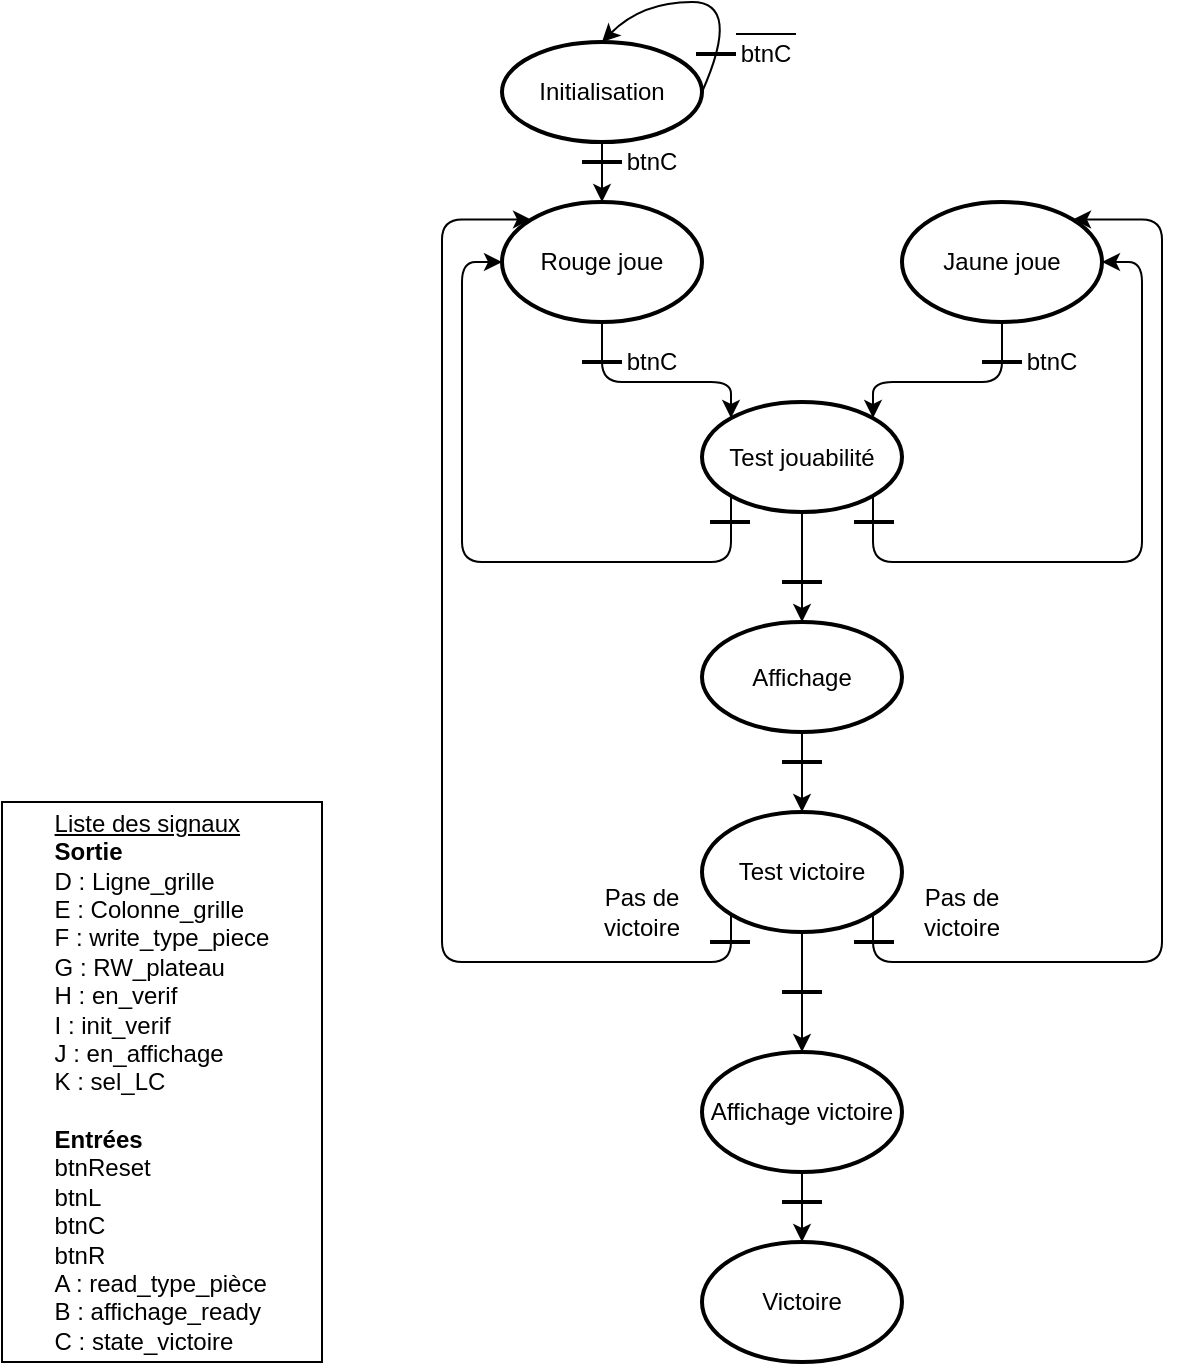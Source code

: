 <mxfile pages="2">
    <diagram id="bEFQcb182ed3f7Ahv94X" name="Old-version">
        <mxGraphModel dx="556" dy="261" grid="1" gridSize="10" guides="1" tooltips="1" connect="1" arrows="1" fold="1" page="1" pageScale="1" pageWidth="827" pageHeight="1169" math="0" shadow="0">
            <root>
                <mxCell id="0"/>
                <mxCell id="1" parent="0"/>
                <mxCell id="3" value="Initialisation" style="strokeWidth=2;html=1;shape=mxgraph.flowchart.start_2;whiteSpace=wrap;" parent="1" vertex="1">
                    <mxGeometry x="310" y="200" width="100" height="50" as="geometry"/>
                </mxCell>
                <mxCell id="4" value="Rouge joue" style="strokeWidth=2;html=1;shape=mxgraph.flowchart.start_2;whiteSpace=wrap;" parent="1" vertex="1">
                    <mxGeometry x="310" y="280" width="100" height="60" as="geometry"/>
                </mxCell>
                <mxCell id="5" value="" style="curved=1;endArrow=classic;html=1;exitX=1;exitY=0.5;exitDx=0;exitDy=0;exitPerimeter=0;entryX=0.5;entryY=0;entryDx=0;entryDy=0;entryPerimeter=0;" parent="1" source="3" target="3" edge="1">
                    <mxGeometry width="50" height="50" relative="1" as="geometry">
                        <mxPoint x="450" y="290" as="sourcePoint"/>
                        <mxPoint x="500" y="240" as="targetPoint"/>
                        <Array as="points">
                            <mxPoint x="430" y="180"/>
                            <mxPoint x="380" y="180"/>
                        </Array>
                    </mxGeometry>
                </mxCell>
                <mxCell id="QCsVu8LkWjsdcoAXNAV4-6" value="Test victoire" style="strokeWidth=2;html=1;shape=mxgraph.flowchart.start_2;whiteSpace=wrap;" parent="1" vertex="1">
                    <mxGeometry x="410" y="585" width="100" height="60" as="geometry"/>
                </mxCell>
                <mxCell id="QCsVu8LkWjsdcoAXNAV4-7" value="Jaune joue" style="strokeWidth=2;html=1;shape=mxgraph.flowchart.start_2;whiteSpace=wrap;" parent="1" vertex="1">
                    <mxGeometry x="510" y="280" width="100" height="60" as="geometry"/>
                </mxCell>
                <mxCell id="QCsVu8LkWjsdcoAXNAV4-10" value="" style="edgeStyle=segmentEdgeStyle;endArrow=classic;html=1;entryX=0.145;entryY=0.145;entryDx=0;entryDy=0;entryPerimeter=0;exitX=0.145;exitY=0.855;exitDx=0;exitDy=0;exitPerimeter=0;" parent="1" source="QCsVu8LkWjsdcoAXNAV4-6" target="4" edge="1">
                    <mxGeometry width="50" height="50" relative="1" as="geometry">
                        <mxPoint x="310" y="590" as="sourcePoint"/>
                        <mxPoint x="440" y="390" as="targetPoint"/>
                        <Array as="points">
                            <mxPoint x="425" y="660"/>
                            <mxPoint x="280" y="660"/>
                            <mxPoint x="280" y="289"/>
                        </Array>
                    </mxGeometry>
                </mxCell>
                <mxCell id="QCsVu8LkWjsdcoAXNAV4-11" value="" style="edgeStyle=segmentEdgeStyle;endArrow=classic;html=1;entryX=0.855;entryY=0.145;entryDx=0;entryDy=0;entryPerimeter=0;exitX=0.855;exitY=0.855;exitDx=0;exitDy=0;exitPerimeter=0;" parent="1" source="QCsVu8LkWjsdcoAXNAV4-6" target="QCsVu8LkWjsdcoAXNAV4-7" edge="1">
                    <mxGeometry width="50" height="50" relative="1" as="geometry">
                        <mxPoint x="580" y="590" as="sourcePoint"/>
                        <mxPoint x="320" y="340" as="targetPoint"/>
                        <Array as="points">
                            <mxPoint x="495" y="660"/>
                            <mxPoint x="640" y="660"/>
                            <mxPoint x="640" y="289"/>
                        </Array>
                    </mxGeometry>
                </mxCell>
                <mxCell id="QCsVu8LkWjsdcoAXNAV4-12" value="" style="edgeStyle=segmentEdgeStyle;endArrow=classic;html=1;exitX=0.5;exitY=1;exitDx=0;exitDy=0;exitPerimeter=0;entryX=0.5;entryY=0;entryDx=0;entryDy=0;entryPerimeter=0;" parent="1" source="QCsVu8LkWjsdcoAXNAV4-6" target="QCsVu8LkWjsdcoAXNAV4-13" edge="1">
                    <mxGeometry width="50" height="50" relative="1" as="geometry">
                        <mxPoint x="390" y="585" as="sourcePoint"/>
                        <mxPoint x="440" y="535" as="targetPoint"/>
                    </mxGeometry>
                </mxCell>
                <mxCell id="QCsVu8LkWjsdcoAXNAV4-36" value="" style="edgeStyle=orthogonalEdgeStyle;rounded=0;orthogonalLoop=1;jettySize=auto;html=1;" parent="1" source="QCsVu8LkWjsdcoAXNAV4-13" target="QCsVu8LkWjsdcoAXNAV4-35" edge="1">
                    <mxGeometry relative="1" as="geometry"/>
                </mxCell>
                <mxCell id="QCsVu8LkWjsdcoAXNAV4-13" value="Affichage victoire" style="strokeWidth=2;html=1;shape=mxgraph.flowchart.start_2;whiteSpace=wrap;" parent="1" vertex="1">
                    <mxGeometry x="410" y="705" width="100" height="60" as="geometry"/>
                </mxCell>
                <mxCell id="QCsVu8LkWjsdcoAXNAV4-16" value="" style="line;strokeWidth=2;html=1;" parent="1" vertex="1">
                    <mxGeometry x="407" y="201" width="20" height="10" as="geometry"/>
                </mxCell>
                <mxCell id="QCsVu8LkWjsdcoAXNAV4-17" value="btnC" style="text;html=1;strokeColor=none;fillColor=none;align=center;verticalAlign=middle;whiteSpace=wrap;rounded=0;" parent="1" vertex="1">
                    <mxGeometry x="427" y="196" width="30" height="20" as="geometry"/>
                </mxCell>
                <mxCell id="QCsVu8LkWjsdcoAXNAV4-18" value="" style="endArrow=none;html=1;" parent="1" edge="1">
                    <mxGeometry width="50" height="50" relative="1" as="geometry">
                        <mxPoint x="427" y="196" as="sourcePoint"/>
                        <mxPoint x="457" y="196" as="targetPoint"/>
                    </mxGeometry>
                </mxCell>
                <mxCell id="QCsVu8LkWjsdcoAXNAV4-19" value="" style="line;strokeWidth=2;html=1;" parent="1" vertex="1">
                    <mxGeometry x="350" y="255" width="20" height="10" as="geometry"/>
                </mxCell>
                <mxCell id="QCsVu8LkWjsdcoAXNAV4-20" value="btnC" style="text;html=1;strokeColor=none;fillColor=none;align=center;verticalAlign=middle;whiteSpace=wrap;rounded=0;" parent="1" vertex="1">
                    <mxGeometry x="370" y="250" width="30" height="20" as="geometry"/>
                </mxCell>
                <mxCell id="QCsVu8LkWjsdcoAXNAV4-22" value="" style="line;strokeWidth=2;html=1;" parent="1" vertex="1">
                    <mxGeometry x="350" y="355" width="20" height="10" as="geometry"/>
                </mxCell>
                <mxCell id="QCsVu8LkWjsdcoAXNAV4-23" value="btnC" style="text;html=1;strokeColor=none;fillColor=none;align=center;verticalAlign=middle;whiteSpace=wrap;rounded=0;" parent="1" vertex="1">
                    <mxGeometry x="370" y="350" width="30" height="20" as="geometry"/>
                </mxCell>
                <mxCell id="QCsVu8LkWjsdcoAXNAV4-24" value="" style="line;strokeWidth=2;html=1;" parent="1" vertex="1">
                    <mxGeometry x="550" y="355" width="20" height="10" as="geometry"/>
                </mxCell>
                <mxCell id="QCsVu8LkWjsdcoAXNAV4-25" value="btnC" style="text;html=1;strokeColor=none;fillColor=none;align=center;verticalAlign=middle;whiteSpace=wrap;rounded=0;" parent="1" vertex="1">
                    <mxGeometry x="570" y="350" width="30" height="20" as="geometry"/>
                </mxCell>
                <mxCell id="QCsVu8LkWjsdcoAXNAV4-33" value="" style="edgeStyle=orthogonalEdgeStyle;rounded=0;orthogonalLoop=1;jettySize=auto;html=1;" parent="1" source="QCsVu8LkWjsdcoAXNAV4-26" target="QCsVu8LkWjsdcoAXNAV4-32" edge="1">
                    <mxGeometry relative="1" as="geometry"/>
                </mxCell>
                <mxCell id="QCsVu8LkWjsdcoAXNAV4-26" value="Test jouabilité" style="strokeWidth=2;html=1;shape=mxgraph.flowchart.start_2;whiteSpace=wrap;" parent="1" vertex="1">
                    <mxGeometry x="410" y="380" width="100" height="55" as="geometry"/>
                </mxCell>
                <mxCell id="QCsVu8LkWjsdcoAXNAV4-27" value="" style="edgeStyle=segmentEdgeStyle;endArrow=classic;html=1;exitX=0.5;exitY=1;exitDx=0;exitDy=0;exitPerimeter=0;entryX=0.145;entryY=0.145;entryDx=0;entryDy=0;entryPerimeter=0;" parent="1" source="4" target="QCsVu8LkWjsdcoAXNAV4-26" edge="1">
                    <mxGeometry width="50" height="50" relative="1" as="geometry">
                        <mxPoint x="320" y="460" as="sourcePoint"/>
                        <mxPoint x="370" y="410" as="targetPoint"/>
                        <Array as="points">
                            <mxPoint x="360" y="370"/>
                            <mxPoint x="425" y="370"/>
                        </Array>
                    </mxGeometry>
                </mxCell>
                <mxCell id="QCsVu8LkWjsdcoAXNAV4-28" value="" style="edgeStyle=segmentEdgeStyle;endArrow=classic;html=1;exitX=0.5;exitY=1;exitDx=0;exitDy=0;exitPerimeter=0;entryX=0.855;entryY=0.145;entryDx=0;entryDy=0;entryPerimeter=0;" parent="1" source="QCsVu8LkWjsdcoAXNAV4-7" target="QCsVu8LkWjsdcoAXNAV4-26" edge="1">
                    <mxGeometry width="50" height="50" relative="1" as="geometry">
                        <mxPoint x="370" y="390.0" as="sourcePoint"/>
                        <mxPoint x="420" y="465.0" as="targetPoint"/>
                        <Array as="points">
                            <mxPoint x="560" y="370"/>
                            <mxPoint x="496" y="370"/>
                        </Array>
                    </mxGeometry>
                </mxCell>
                <mxCell id="QCsVu8LkWjsdcoAXNAV4-30" value="" style="edgeStyle=segmentEdgeStyle;endArrow=classic;html=1;exitX=0.145;exitY=0.855;exitDx=0;exitDy=0;exitPerimeter=0;entryX=0;entryY=0.5;entryDx=0;entryDy=0;entryPerimeter=0;" parent="1" source="QCsVu8LkWjsdcoAXNAV4-26" target="4" edge="1">
                    <mxGeometry width="50" height="50" relative="1" as="geometry">
                        <mxPoint x="420" y="600" as="sourcePoint"/>
                        <mxPoint x="334.5" y="304.5" as="targetPoint"/>
                        <Array as="points">
                            <mxPoint x="425" y="460"/>
                            <mxPoint x="290" y="460"/>
                            <mxPoint x="290" y="310"/>
                        </Array>
                    </mxGeometry>
                </mxCell>
                <mxCell id="QCsVu8LkWjsdcoAXNAV4-31" value="" style="edgeStyle=segmentEdgeStyle;endArrow=classic;html=1;entryX=1;entryY=0.5;entryDx=0;entryDy=0;entryPerimeter=0;exitX=0.855;exitY=0.855;exitDx=0;exitDy=0;exitPerimeter=0;" parent="1" source="QCsVu8LkWjsdcoAXNAV4-26" target="QCsVu8LkWjsdcoAXNAV4-7" edge="1">
                    <mxGeometry width="50" height="50" relative="1" as="geometry">
                        <mxPoint x="496" y="510" as="sourcePoint"/>
                        <mxPoint x="320" y="340" as="targetPoint"/>
                        <Array as="points">
                            <mxPoint x="496" y="460"/>
                            <mxPoint x="630" y="460"/>
                            <mxPoint x="630" y="310"/>
                        </Array>
                    </mxGeometry>
                </mxCell>
                <mxCell id="QCsVu8LkWjsdcoAXNAV4-34" value="" style="edgeStyle=orthogonalEdgeStyle;rounded=0;orthogonalLoop=1;jettySize=auto;html=1;" parent="1" source="QCsVu8LkWjsdcoAXNAV4-32" target="QCsVu8LkWjsdcoAXNAV4-6" edge="1">
                    <mxGeometry relative="1" as="geometry"/>
                </mxCell>
                <mxCell id="QCsVu8LkWjsdcoAXNAV4-32" value="Affichage" style="strokeWidth=2;html=1;shape=mxgraph.flowchart.start_2;whiteSpace=wrap;" parent="1" vertex="1">
                    <mxGeometry x="410" y="490" width="100" height="55" as="geometry"/>
                </mxCell>
                <mxCell id="QCsVu8LkWjsdcoAXNAV4-35" value="Victoire" style="strokeWidth=2;html=1;shape=mxgraph.flowchart.start_2;whiteSpace=wrap;" parent="1" vertex="1">
                    <mxGeometry x="410" y="800" width="100" height="60" as="geometry"/>
                </mxCell>
                <mxCell id="QCsVu8LkWjsdcoAXNAV4-39" value="" style="edgeStyle=segmentEdgeStyle;endArrow=classic;html=1;exitX=0.5;exitY=1;exitDx=0;exitDy=0;exitPerimeter=0;" parent="1" source="3" target="4" edge="1">
                    <mxGeometry width="50" height="50" relative="1" as="geometry">
                        <mxPoint x="480" y="270" as="sourcePoint"/>
                        <mxPoint x="530" y="220" as="targetPoint"/>
                        <Array as="points">
                            <mxPoint x="360" y="250"/>
                            <mxPoint x="360" y="250"/>
                        </Array>
                    </mxGeometry>
                </mxCell>
                <mxCell id="QCsVu8LkWjsdcoAXNAV4-40" value="" style="line;strokeWidth=2;html=1;" parent="1" vertex="1">
                    <mxGeometry x="350" y="255" width="20" height="10" as="geometry"/>
                </mxCell>
                <mxCell id="Lglk77GGeg5Cw8dsw8CS-5" value="" style="line;strokeWidth=2;html=1;" parent="1" vertex="1">
                    <mxGeometry x="414" y="435" width="20" height="10" as="geometry"/>
                </mxCell>
                <mxCell id="Lglk77GGeg5Cw8dsw8CS-6" value="" style="line;strokeWidth=2;html=1;" parent="1" vertex="1">
                    <mxGeometry x="486" y="435" width="20" height="10" as="geometry"/>
                </mxCell>
                <mxCell id="Lglk77GGeg5Cw8dsw8CS-8" value="" style="line;strokeWidth=2;html=1;" parent="1" vertex="1">
                    <mxGeometry x="450" y="465" width="20" height="10" as="geometry"/>
                </mxCell>
                <mxCell id="Lglk77GGeg5Cw8dsw8CS-9" value="" style="line;strokeWidth=2;html=1;" parent="1" vertex="1">
                    <mxGeometry x="450" y="555" width="20" height="10" as="geometry"/>
                </mxCell>
                <mxCell id="Lglk77GGeg5Cw8dsw8CS-10" value="" style="line;strokeWidth=2;html=1;" parent="1" vertex="1">
                    <mxGeometry x="414" y="645" width="20" height="10" as="geometry"/>
                </mxCell>
                <mxCell id="Lglk77GGeg5Cw8dsw8CS-11" value="" style="line;strokeWidth=2;html=1;" parent="1" vertex="1">
                    <mxGeometry x="486" y="645" width="20" height="10" as="geometry"/>
                </mxCell>
                <mxCell id="Lglk77GGeg5Cw8dsw8CS-12" value="" style="line;strokeWidth=2;html=1;" parent="1" vertex="1">
                    <mxGeometry x="450" y="670" width="20" height="10" as="geometry"/>
                </mxCell>
                <mxCell id="Lglk77GGeg5Cw8dsw8CS-13" value="" style="line;strokeWidth=2;html=1;" parent="1" vertex="1">
                    <mxGeometry x="450" y="775" width="20" height="10" as="geometry"/>
                </mxCell>
                <mxCell id="Lglk77GGeg5Cw8dsw8CS-14" value="&lt;div style=&quot;text-align: left&quot;&gt;&lt;u&gt;Liste des signaux&lt;/u&gt;&lt;/div&gt;&lt;b&gt;&lt;div style=&quot;text-align: left&quot;&gt;&lt;b&gt;Sortie&lt;/b&gt;&lt;/div&gt;&lt;/b&gt;&lt;div style=&quot;text-align: left&quot;&gt;&lt;span&gt;D : Ligne_grille&lt;/span&gt;&lt;/div&gt;&lt;div style=&quot;text-align: left&quot;&gt;&lt;span&gt;E : Colonne_grille&lt;/span&gt;&lt;/div&gt;&lt;div style=&quot;text-align: left&quot;&gt;&lt;span&gt;F : write_type_piece&lt;/span&gt;&lt;/div&gt;&lt;div style=&quot;text-align: left&quot;&gt;&lt;span&gt;G : RW_plateau&lt;/span&gt;&lt;/div&gt;&lt;div style=&quot;text-align: left&quot;&gt;&lt;span&gt;H : en_verif&lt;/span&gt;&lt;/div&gt;&lt;div style=&quot;text-align: left&quot;&gt;&lt;span&gt;I : init_verif&lt;/span&gt;&lt;/div&gt;&lt;div style=&quot;text-align: left&quot;&gt;&lt;span&gt;J : en_affichage&lt;/span&gt;&lt;/div&gt;&lt;div style=&quot;text-align: left&quot;&gt;&lt;span&gt;K : sel_LC&lt;/span&gt;&lt;/div&gt;&lt;div style=&quot;text-align: left&quot;&gt;&lt;span&gt;&lt;br&gt;&lt;/span&gt;&lt;/div&gt;&lt;div style=&quot;text-align: left&quot;&gt;&lt;b&gt;Entrées&lt;/b&gt;&lt;/div&gt;&lt;div style=&quot;text-align: left&quot;&gt;btnReset&lt;/div&gt;&lt;div style=&quot;text-align: left&quot;&gt;btnL&lt;/div&gt;&lt;div style=&quot;text-align: left&quot;&gt;btnC&lt;/div&gt;&lt;div style=&quot;text-align: left&quot;&gt;btnR&lt;/div&gt;&lt;div style=&quot;text-align: left&quot;&gt;A : read_type_pièce&lt;/div&gt;&lt;div style=&quot;text-align: left&quot;&gt;B : affichage_ready&lt;/div&gt;&lt;div style=&quot;text-align: left&quot;&gt;C : state_victoire&lt;/div&gt;" style="rounded=0;whiteSpace=wrap;html=1;" parent="1" vertex="1">
                    <mxGeometry x="60" y="580" width="160" height="280" as="geometry"/>
                </mxCell>
                <mxCell id="6" value="Pas de victoire" style="text;html=1;strokeColor=none;fillColor=none;align=center;verticalAlign=middle;whiteSpace=wrap;rounded=0;" vertex="1" parent="1">
                    <mxGeometry x="360" y="625" width="40" height="20" as="geometry"/>
                </mxCell>
                <mxCell id="7" value="Pas de victoire" style="text;html=1;strokeColor=none;fillColor=none;align=center;verticalAlign=middle;whiteSpace=wrap;rounded=0;" vertex="1" parent="1">
                    <mxGeometry x="520" y="625" width="40" height="20" as="geometry"/>
                </mxCell>
            </root>
        </mxGraphModel>
    </diagram>
    <diagram id="5OFIwjwOpZy66Hm72HxT" name="Last-version">
        &#xa;
        <mxGraphModel dx="1296" dy="722" grid="1" gridSize="10" guides="1" tooltips="1" connect="1" arrows="1" fold="1" page="1" pageScale="1" pageWidth="827" pageHeight="1169" math="0" shadow="0">
            &#xa;
            <root>
                &#xa;
                <mxCell id="FxJEeXv54mvQC0yCKcCh-0"/>
                &#xa;
                <mxCell id="FxJEeXv54mvQC0yCKcCh-1" parent="FxJEeXv54mvQC0yCKcCh-0"/>
                &#xa;
                <mxCell id="XOij1qBWQ27LOcNDJQRb-13" value="" style="edgeStyle=orthogonalEdgeStyle;rounded=0;orthogonalLoop=1;jettySize=auto;html=1;" edge="1" parent="FxJEeXv54mvQC0yCKcCh-1" source="XOij1qBWQ27LOcNDJQRb-0" target="XOij1qBWQ27LOcNDJQRb-1">
                    &#xa;
                    <mxGeometry relative="1" as="geometry"/>
                    &#xa;
                </mxCell>
                &#xa;
                <mxCell id="XOij1qBWQ27LOcNDJQRb-0" value="Initialisation" style="strokeWidth=2;html=1;shape=mxgraph.flowchart.start_2;whiteSpace=wrap;" vertex="1" parent="FxJEeXv54mvQC0yCKcCh-1">
                    &#xa;
                    <mxGeometry x="150" y="10" width="100" height="60" as="geometry"/>
                    &#xa;
                </mxCell>
                &#xa;
                <mxCell id="XOij1qBWQ27LOcNDJQRb-14" value="" style="edgeStyle=orthogonalEdgeStyle;rounded=0;orthogonalLoop=1;jettySize=auto;html=1;" edge="1" parent="FxJEeXv54mvQC0yCKcCh-1" source="XOij1qBWQ27LOcNDJQRb-1" target="XOij1qBWQ27LOcNDJQRb-2">
                    &#xa;
                    <mxGeometry relative="1" as="geometry"/>
                    &#xa;
                </mxCell>
                &#xa;
                <mxCell id="XOij1qBWQ27LOcNDJQRb-1" value="Parcours grille" style="strokeWidth=2;html=1;shape=mxgraph.flowchart.start_2;whiteSpace=wrap;" vertex="1" parent="FxJEeXv54mvQC0yCKcCh-1">
                    &#xa;
                    <mxGeometry x="150" y="130" width="100" height="60" as="geometry"/>
                    &#xa;
                </mxCell>
                &#xa;
                <mxCell id="XOij1qBWQ27LOcNDJQRb-15" value="" style="edgeStyle=orthogonalEdgeStyle;rounded=0;orthogonalLoop=1;jettySize=auto;html=1;" edge="1" parent="FxJEeXv54mvQC0yCKcCh-1" source="XOij1qBWQ27LOcNDJQRb-2" target="XOij1qBWQ27LOcNDJQRb-3">
                    &#xa;
                    <mxGeometry relative="1" as="geometry"/>
                    &#xa;
                </mxCell>
                &#xa;
                <mxCell id="XOij1qBWQ27LOcNDJQRb-2" value="Affichage Jeu" style="strokeWidth=2;html=1;shape=mxgraph.flowchart.start_2;whiteSpace=wrap;" vertex="1" parent="FxJEeXv54mvQC0yCKcCh-1">
                    &#xa;
                    <mxGeometry x="150" y="250" width="100" height="60" as="geometry"/>
                    &#xa;
                </mxCell>
                &#xa;
                <mxCell id="XOij1qBWQ27LOcNDJQRb-3" value="Effacer Position" style="strokeWidth=2;html=1;shape=mxgraph.flowchart.start_2;whiteSpace=wrap;" vertex="1" parent="FxJEeXv54mvQC0yCKcCh-1">
                    &#xa;
                    <mxGeometry x="150" y="370" width="100" height="60" as="geometry"/>
                    &#xa;
                </mxCell>
                &#xa;
                <mxCell id="XOij1qBWQ27LOcNDJQRb-4" value="Décrémenter" style="strokeWidth=2;html=1;shape=mxgraph.flowchart.start_2;whiteSpace=wrap;" vertex="1" parent="FxJEeXv54mvQC0yCKcCh-1">
                    &#xa;
                    <mxGeometry x="50" y="450" width="100" height="60" as="geometry"/>
                    &#xa;
                </mxCell>
                &#xa;
                <mxCell id="XOij1qBWQ27LOcNDJQRb-6" value="Incrémenter" style="strokeWidth=2;html=1;shape=mxgraph.flowchart.start_2;whiteSpace=wrap;" vertex="1" parent="FxJEeXv54mvQC0yCKcCh-1">
                    &#xa;
                    <mxGeometry x="250" y="450" width="100" height="60" as="geometry"/>
                    &#xa;
                </mxCell>
                &#xa;
                <mxCell id="XOij1qBWQ27LOcNDJQRb-7" value="Ecriture Position" style="strokeWidth=2;html=1;shape=mxgraph.flowchart.start_2;whiteSpace=wrap;" vertex="1" parent="FxJEeXv54mvQC0yCKcCh-1">
                    &#xa;
                    <mxGeometry x="150" y="530" width="100" height="60" as="geometry"/>
                    &#xa;
                </mxCell>
                &#xa;
                <mxCell id="XOij1qBWQ27LOcNDJQRb-16" value="" style="edgeStyle=orthogonalEdgeStyle;rounded=0;orthogonalLoop=1;jettySize=auto;html=1;" edge="1" parent="FxJEeXv54mvQC0yCKcCh-1" source="XOij1qBWQ27LOcNDJQRb-8" target="XOij1qBWQ27LOcNDJQRb-9">
                    &#xa;
                    <mxGeometry relative="1" as="geometry"/>
                    &#xa;
                </mxCell>
                &#xa;
                <mxCell id="XOij1qBWQ27LOcNDJQRb-8" value="Check Mouvement" style="strokeWidth=2;html=1;shape=mxgraph.flowchart.start_2;whiteSpace=wrap;" vertex="1" parent="FxJEeXv54mvQC0yCKcCh-1">
                    &#xa;
                    <mxGeometry x="390" y="290" width="100" height="60" as="geometry"/>
                    &#xa;
                </mxCell>
                &#xa;
                <mxCell id="XOij1qBWQ27LOcNDJQRb-17" value="" style="edgeStyle=orthogonalEdgeStyle;rounded=0;orthogonalLoop=1;jettySize=auto;html=1;" edge="1" parent="FxJEeXv54mvQC0yCKcCh-1" source="XOij1qBWQ27LOcNDJQRb-9" target="XOij1qBWQ27LOcNDJQRb-10">
                    &#xa;
                    <mxGeometry relative="1" as="geometry"/>
                    &#xa;
                </mxCell>
                &#xa;
                <mxCell id="XOij1qBWQ27LOcNDJQRb-9" value="Ecriture Mouvement" style="strokeWidth=2;html=1;shape=mxgraph.flowchart.start_2;whiteSpace=wrap;" vertex="1" parent="FxJEeXv54mvQC0yCKcCh-1">
                    &#xa;
                    <mxGeometry x="390" y="410" width="100" height="60" as="geometry"/>
                    &#xa;
                </mxCell>
                &#xa;
                <mxCell id="XOij1qBWQ27LOcNDJQRb-18" value="" style="edgeStyle=orthogonalEdgeStyle;rounded=0;orthogonalLoop=1;jettySize=auto;html=1;" edge="1" parent="FxJEeXv54mvQC0yCKcCh-1" source="XOij1qBWQ27LOcNDJQRb-10" target="XOij1qBWQ27LOcNDJQRb-11">
                    &#xa;
                    <mxGeometry relative="1" as="geometry"/>
                    &#xa;
                </mxCell>
                &#xa;
                <mxCell id="XOij1qBWQ27LOcNDJQRb-10" value="Check Victoire" style="strokeWidth=2;html=1;shape=mxgraph.flowchart.start_2;whiteSpace=wrap;" vertex="1" parent="FxJEeXv54mvQC0yCKcCh-1">
                    &#xa;
                    <mxGeometry x="390" y="530" width="100" height="60" as="geometry"/>
                    &#xa;
                </mxCell>
                &#xa;
                <mxCell id="XOij1qBWQ27LOcNDJQRb-11" value="Victoire" style="strokeWidth=2;html=1;shape=mxgraph.flowchart.start_2;whiteSpace=wrap;" vertex="1" parent="FxJEeXv54mvQC0yCKcCh-1">
                    &#xa;
                    <mxGeometry x="390" y="650" width="100" height="60" as="geometry"/>
                    &#xa;
                </mxCell>
                &#xa;
                <mxCell id="XOij1qBWQ27LOcNDJQRb-12" value="" style="edgeStyle=segmentEdgeStyle;endArrow=classic;html=1;exitX=0;exitY=0.5;exitDx=0;exitDy=0;exitPerimeter=0;entryX=0.5;entryY=0;entryDx=0;entryDy=0;entryPerimeter=0;" edge="1" parent="FxJEeXv54mvQC0yCKcCh-1" source="XOij1qBWQ27LOcNDJQRb-3" target="XOij1qBWQ27LOcNDJQRb-4">
                    &#xa;
                    <mxGeometry width="50" height="50" relative="1" as="geometry">
                        &#xa;
                        <mxPoint x="290" y="200" as="sourcePoint"/>
                        &#xa;
                        <mxPoint x="340" y="150" as="targetPoint"/>
                        &#xa;
                        <Array as="points">
                            &#xa;
                            <mxPoint x="100" y="400"/>
                            &#xa;
                        </Array>
                        &#xa;
                    </mxGeometry>
                    &#xa;
                </mxCell>
                &#xa;
                <mxCell id="XOij1qBWQ27LOcNDJQRb-19" value="" style="edgeStyle=segmentEdgeStyle;endArrow=classic;html=1;exitX=1;exitY=0.5;exitDx=0;exitDy=0;exitPerimeter=0;entryX=0.5;entryY=0;entryDx=0;entryDy=0;entryPerimeter=0;" edge="1" parent="FxJEeXv54mvQC0yCKcCh-1" source="XOij1qBWQ27LOcNDJQRb-3" target="XOij1qBWQ27LOcNDJQRb-6">
                    &#xa;
                    <mxGeometry width="50" height="50" relative="1" as="geometry">
                        &#xa;
                        <mxPoint x="160" y="410" as="sourcePoint"/>
                        &#xa;
                        <mxPoint x="110" y="460" as="targetPoint"/>
                        &#xa;
                        <Array as="points">
                            &#xa;
                            <mxPoint x="300" y="400"/>
                            &#xa;
                        </Array>
                        &#xa;
                    </mxGeometry>
                    &#xa;
                </mxCell>
                &#xa;
                <mxCell id="XOij1qBWQ27LOcNDJQRb-20" value="" style="edgeStyle=segmentEdgeStyle;endArrow=classic;html=1;exitX=0.5;exitY=1;exitDx=0;exitDy=0;exitPerimeter=0;entryX=0.5;entryY=0;entryDx=0;entryDy=0;entryPerimeter=0;" edge="1" parent="FxJEeXv54mvQC0yCKcCh-1" source="XOij1qBWQ27LOcNDJQRb-6" target="XOij1qBWQ27LOcNDJQRb-7">
                    &#xa;
                    <mxGeometry width="50" height="50" relative="1" as="geometry">
                        &#xa;
                        <mxPoint x="260" y="410" as="sourcePoint"/>
                        &#xa;
                        <mxPoint x="310" y="460" as="targetPoint"/>
                        &#xa;
                        <Array as="points">
                            &#xa;
                            <mxPoint x="300" y="520"/>
                            &#xa;
                            <mxPoint x="200" y="520"/>
                            &#xa;
                        </Array>
                        &#xa;
                    </mxGeometry>
                    &#xa;
                </mxCell>
                &#xa;
                <mxCell id="XOij1qBWQ27LOcNDJQRb-21" value="" style="edgeStyle=segmentEdgeStyle;endArrow=classic;html=1;exitX=0.5;exitY=1;exitDx=0;exitDy=0;exitPerimeter=0;entryX=0.5;entryY=0;entryDx=0;entryDy=0;entryPerimeter=0;" edge="1" parent="FxJEeXv54mvQC0yCKcCh-1" source="XOij1qBWQ27LOcNDJQRb-4" target="XOij1qBWQ27LOcNDJQRb-7">
                    &#xa;
                    <mxGeometry width="50" height="50" relative="1" as="geometry">
                        &#xa;
                        <mxPoint x="310" y="520" as="sourcePoint"/>
                        &#xa;
                        <mxPoint x="210" y="540" as="targetPoint"/>
                        &#xa;
                        <Array as="points">
                            &#xa;
                            <mxPoint x="100" y="520"/>
                            &#xa;
                            <mxPoint x="200" y="520"/>
                            &#xa;
                        </Array>
                        &#xa;
                    </mxGeometry>
                    &#xa;
                </mxCell>
                &#xa;
                <mxCell id="XOij1qBWQ27LOcNDJQRb-22" value="" style="curved=1;endArrow=classic;html=1;exitX=0.5;exitY=1;exitDx=0;exitDy=0;exitPerimeter=0;entryX=0;entryY=0.5;entryDx=0;entryDy=0;entryPerimeter=0;" edge="1" parent="FxJEeXv54mvQC0yCKcCh-1" source="XOij1qBWQ27LOcNDJQRb-7" target="XOij1qBWQ27LOcNDJQRb-2">
                    &#xa;
                    <mxGeometry width="50" height="50" relative="1" as="geometry">
                        &#xa;
                        <mxPoint x="230" y="550" as="sourcePoint"/>
                        &#xa;
                        <mxPoint x="280" y="500" as="targetPoint"/>
                        &#xa;
                        <Array as="points">
                            &#xa;
                            <mxPoint x="80" y="670"/>
                            &#xa;
                            <mxPoint x="-40" y="290"/>
                            &#xa;
                        </Array>
                        &#xa;
                    </mxGeometry>
                    &#xa;
                </mxCell>
                &#xa;
                <mxCell id="XOij1qBWQ27LOcNDJQRb-23" value="" style="edgeStyle=segmentEdgeStyle;endArrow=classic;html=1;exitX=1;exitY=0.5;exitDx=0;exitDy=0;exitPerimeter=0;entryX=0;entryY=0.5;entryDx=0;entryDy=0;entryPerimeter=0;" edge="1" parent="FxJEeXv54mvQC0yCKcCh-1" source="XOij1qBWQ27LOcNDJQRb-2" target="XOij1qBWQ27LOcNDJQRb-8">
                    &#xa;
                    <mxGeometry width="50" height="50" relative="1" as="geometry">
                        &#xa;
                        <mxPoint x="260" y="410" as="sourcePoint"/>
                        &#xa;
                        <mxPoint x="310" y="460" as="targetPoint"/>
                        &#xa;
                        <Array as="points">
                            &#xa;
                            <mxPoint x="330" y="280"/>
                            &#xa;
                            <mxPoint x="330" y="320"/>
                            &#xa;
                        </Array>
                        &#xa;
                    </mxGeometry>
                    &#xa;
                </mxCell>
                &#xa;
                <mxCell id="XOij1qBWQ27LOcNDJQRb-24" value="" style="curved=1;endArrow=classic;html=1;exitX=1;exitY=0.5;exitDx=0;exitDy=0;exitPerimeter=0;entryX=0.855;entryY=0.145;entryDx=0;entryDy=0;entryPerimeter=0;" edge="1" parent="FxJEeXv54mvQC0yCKcCh-1" source="XOij1qBWQ27LOcNDJQRb-8" target="XOij1qBWQ27LOcNDJQRb-2">
                    &#xa;
                    <mxGeometry width="50" height="50" relative="1" as="geometry">
                        &#xa;
                        <mxPoint x="560" y="390" as="sourcePoint"/>
                        &#xa;
                        <mxPoint x="610" y="340" as="targetPoint"/>
                        &#xa;
                        <Array as="points">
                            &#xa;
                            <mxPoint x="610" y="259"/>
                            &#xa;
                            <mxPoint x="310" y="220"/>
                            &#xa;
                        </Array>
                        &#xa;
                    </mxGeometry>
                    &#xa;
                </mxCell>
                &#xa;
                <mxCell id="XOij1qBWQ27LOcNDJQRb-26" value="" style="curved=1;endArrow=classic;html=1;exitX=-0.013;exitY=0.411;exitDx=0;exitDy=0;exitPerimeter=0;entryX=0.855;entryY=0.855;entryDx=0;entryDy=0;entryPerimeter=0;" edge="1" parent="FxJEeXv54mvQC0yCKcCh-1" source="XOij1qBWQ27LOcNDJQRb-10" target="XOij1qBWQ27LOcNDJQRb-2">
                    &#xa;
                    <mxGeometry width="50" height="50" relative="1" as="geometry">
                        &#xa;
                        <mxPoint x="560" y="330" as="sourcePoint"/>
                        &#xa;
                        <mxPoint x="240" y="300" as="targetPoint"/>
                        &#xa;
                        <Array as="points">
                            &#xa;
                            <mxPoint x="350" y="555"/>
                            &#xa;
                            <mxPoint x="370" y="430"/>
                            &#xa;
                            <mxPoint x="300" y="330"/>
                            &#xa;
                        </Array>
                        &#xa;
                    </mxGeometry>
                    &#xa;
                </mxCell>
                &#xa;
                <mxCell id="XOij1qBWQ27LOcNDJQRb-27" value="" style="curved=1;endArrow=classic;html=1;exitX=0.5;exitY=1;exitDx=0;exitDy=0;exitPerimeter=0;entryX=0.855;entryY=0.145;entryDx=0;entryDy=0;entryPerimeter=0;" edge="1" parent="FxJEeXv54mvQC0yCKcCh-1" source="XOij1qBWQ27LOcNDJQRb-11" target="XOij1qBWQ27LOcNDJQRb-1">
                    &#xa;
                    <mxGeometry width="50" height="50" relative="1" as="geometry">
                        &#xa;
                        <mxPoint x="460" y="450" as="sourcePoint"/>
                        &#xa;
                        <mxPoint x="245.5" y="311.3" as="targetPoint"/>
                        &#xa;
                        <Array as="points">
                            &#xa;
                            <mxPoint x="430" y="790"/>
                            &#xa;
                            <mxPoint x="640" y="720"/>
                            &#xa;
                            <mxPoint x="530" y="40"/>
                            &#xa;
                        </Array>
                        &#xa;
                    </mxGeometry>
                    &#xa;
                </mxCell>
                &#xa;
                <mxCell id="LFS2rzkwwk1ABVOOdTsW-0" value="" style="line;strokeWidth=2;html=1;" vertex="1" parent="FxJEeXv54mvQC0yCKcCh-1">
                    &#xa;
                    <mxGeometry x="190" y="345" width="20" height="10" as="geometry"/>
                    &#xa;
                </mxCell>
                &#xa;
                <mxCell id="LFS2rzkwwk1ABVOOdTsW-1" value="btnL | btnR" style="text;html=1;strokeColor=none;fillColor=none;align=center;verticalAlign=middle;whiteSpace=wrap;rounded=0;" vertex="1" parent="FxJEeXv54mvQC0yCKcCh-1">
                    &#xa;
                    <mxGeometry x="210" y="340" width="70" height="20" as="geometry"/>
                    &#xa;
                </mxCell>
                &#xa;
                <mxCell id="LFS2rzkwwk1ABVOOdTsW-2" value="" style="line;strokeWidth=2;html=1;" vertex="1" parent="FxJEeXv54mvQC0yCKcCh-1">
                    &#xa;
                    <mxGeometry x="190" y="345" width="20" height="10" as="geometry"/>
                    &#xa;
                </mxCell>
                &#xa;
                <mxCell id="LFS2rzkwwk1ABVOOdTsW-3" value="Mouv R" style="text;html=1;strokeColor=none;fillColor=none;align=center;verticalAlign=middle;whiteSpace=wrap;rounded=0;" vertex="1" parent="FxJEeXv54mvQC0yCKcCh-1">
                    &#xa;
                    <mxGeometry x="220" y="420" width="70" height="20" as="geometry"/>
                    &#xa;
                </mxCell>
                &#xa;
                <mxCell id="LFS2rzkwwk1ABVOOdTsW-4" value="" style="line;strokeWidth=2;html=1;" vertex="1" parent="FxJEeXv54mvQC0yCKcCh-1">
                    &#xa;
                    <mxGeometry x="290" y="425" width="20" height="10" as="geometry"/>
                    &#xa;
                </mxCell>
                &#xa;
                <mxCell id="LFS2rzkwwk1ABVOOdTsW-5" value="Mouv L" style="text;html=1;strokeColor=none;fillColor=none;align=center;verticalAlign=middle;whiteSpace=wrap;rounded=0;" vertex="1" parent="FxJEeXv54mvQC0yCKcCh-1">
                    &#xa;
                    <mxGeometry x="30" y="420" width="70" height="20" as="geometry"/>
                    &#xa;
                </mxCell>
                &#xa;
                <mxCell id="LFS2rzkwwk1ABVOOdTsW-6" value="" style="line;strokeWidth=2;html=1;" vertex="1" parent="FxJEeXv54mvQC0yCKcCh-1">
                    &#xa;
                    <mxGeometry x="90" y="425" width="20" height="10" as="geometry"/>
                    &#xa;
                </mxCell>
                &#xa;
                <mxCell id="LFS2rzkwwk1ABVOOdTsW-7" value="btnC" style="text;html=1;strokeColor=none;fillColor=none;align=center;verticalAlign=middle;whiteSpace=wrap;rounded=0;" vertex="1" parent="FxJEeXv54mvQC0yCKcCh-1">
                    &#xa;
                    <mxGeometry x="265" y="250" width="30" height="20" as="geometry"/>
                    &#xa;
                </mxCell>
                &#xa;
                <mxCell id="LFS2rzkwwk1ABVOOdTsW-8" value="" style="line;strokeWidth=2;html=1;rotation=-90;" vertex="1" parent="FxJEeXv54mvQC0yCKcCh-1">
                    &#xa;
                    <mxGeometry x="270" y="275" width="20" height="10" as="geometry"/>
                    &#xa;
                </mxCell>
                &#xa;
                <mxCell id="LFS2rzkwwk1ABVOOdTsW-9" value="/Mouv" style="text;html=1;strokeColor=none;fillColor=none;align=center;verticalAlign=middle;whiteSpace=wrap;rounded=0;" vertex="1" parent="FxJEeXv54mvQC0yCKcCh-1">
                    &#xa;
                    <mxGeometry x="485" y="285" width="40" height="20" as="geometry"/>
                    &#xa;
                </mxCell>
                &#xa;
                <mxCell id="LFS2rzkwwk1ABVOOdTsW-10" value="" style="line;strokeWidth=2;html=1;rotation=-90;" vertex="1" parent="FxJEeXv54mvQC0yCKcCh-1">
                    &#xa;
                    <mxGeometry x="495" y="310" width="20" height="10" as="geometry"/>
                    &#xa;
                </mxCell>
                &#xa;
                <mxCell id="LFS2rzkwwk1ABVOOdTsW-11" value="Mouv OK" style="text;html=1;strokeColor=none;fillColor=none;align=center;verticalAlign=middle;whiteSpace=wrap;rounded=0;" vertex="1" parent="FxJEeXv54mvQC0yCKcCh-1">
                    &#xa;
                    <mxGeometry x="450" y="360" width="55" height="20" as="geometry"/>
                    &#xa;
                </mxCell>
                &#xa;
                <mxCell id="LFS2rzkwwk1ABVOOdTsW-12" value="" style="line;strokeWidth=2;html=1;rotation=0;" vertex="1" parent="FxJEeXv54mvQC0yCKcCh-1">
                    &#xa;
                    <mxGeometry x="430" y="365" width="20" height="10" as="geometry"/>
                    &#xa;
                </mxCell>
                &#xa;
                <mxCell id="LFS2rzkwwk1ABVOOdTsW-14" value="/Victoire" style="text;html=1;strokeColor=none;fillColor=none;align=center;verticalAlign=middle;whiteSpace=wrap;rounded=0;" vertex="1" parent="FxJEeXv54mvQC0yCKcCh-1">
                    &#xa;
                    <mxGeometry x="360" y="520" width="50" height="20" as="geometry"/>
                    &#xa;
                </mxCell>
                &#xa;
                <mxCell id="LFS2rzkwwk1ABVOOdTsW-15" value="" style="line;strokeWidth=2;html=1;rotation=-90;" vertex="1" parent="FxJEeXv54mvQC0yCKcCh-1">
                    &#xa;
                    <mxGeometry x="365" y="545" width="20" height="10" as="geometry"/>
                    &#xa;
                </mxCell>
                &#xa;
                <mxCell id="LFS2rzkwwk1ABVOOdTsW-16" value="Victoire" style="text;html=1;strokeColor=none;fillColor=none;align=center;verticalAlign=middle;whiteSpace=wrap;rounded=0;" vertex="1" parent="FxJEeXv54mvQC0yCKcCh-1">
                    &#xa;
                    <mxGeometry x="450" y="610" width="50" height="20" as="geometry"/>
                    &#xa;
                </mxCell>
                &#xa;
                <mxCell id="LFS2rzkwwk1ABVOOdTsW-17" value="" style="line;strokeWidth=2;html=1;rotation=0;" vertex="1" parent="FxJEeXv54mvQC0yCKcCh-1">
                    &#xa;
                    <mxGeometry x="430" y="615" width="20" height="10" as="geometry"/>
                    &#xa;
                </mxCell>
                &#xa;
            </root>
            &#xa;
        </mxGraphModel>
        &#xa;
    </diagram>
</mxfile>